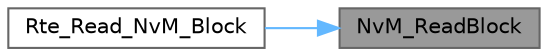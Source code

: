 digraph "NvM_ReadBlock"
{
 // LATEX_PDF_SIZE
  bgcolor="transparent";
  edge [fontname=Helvetica,fontsize=10,labelfontname=Helvetica,labelfontsize=10];
  node [fontname=Helvetica,fontsize=10,shape=box,height=0.2,width=0.4];
  rankdir="RL";
  Node1 [id="Node000001",label="NvM_ReadBlock",height=0.2,width=0.4,color="gray40", fillcolor="grey60", style="filled", fontcolor="black",tooltip="NvM Read block function."];
  Node1 -> Node2 [id="edge1_Node000001_Node000002",dir="back",color="steelblue1",style="solid",tooltip=" "];
  Node2 [id="Node000002",label="Rte_Read_NvM_Block",height=0.2,width=0.4,color="grey40", fillcolor="white", style="filled",URL="$_rte_8c.html#af13a4362a2a91f33b088f7b1415c6b2e",tooltip=" "];
}

